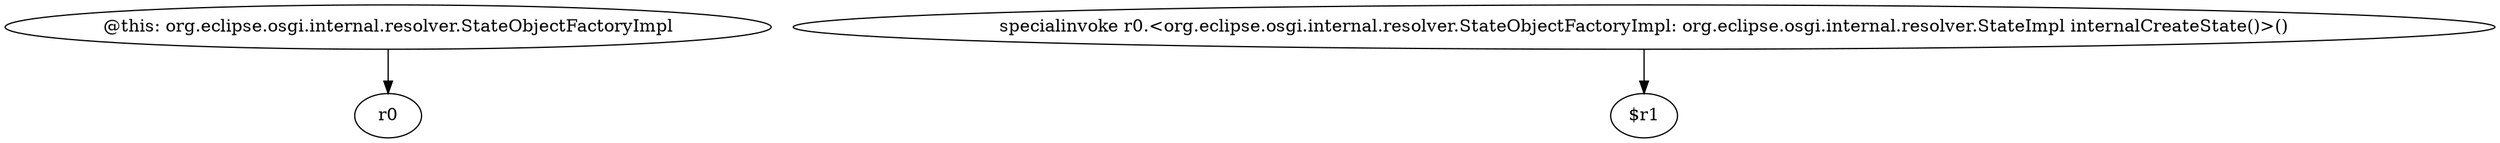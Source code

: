 digraph g {
0[label="@this: org.eclipse.osgi.internal.resolver.StateObjectFactoryImpl"]
1[label="r0"]
0->1[label=""]
2[label="specialinvoke r0.<org.eclipse.osgi.internal.resolver.StateObjectFactoryImpl: org.eclipse.osgi.internal.resolver.StateImpl internalCreateState()>()"]
3[label="$r1"]
2->3[label=""]
}